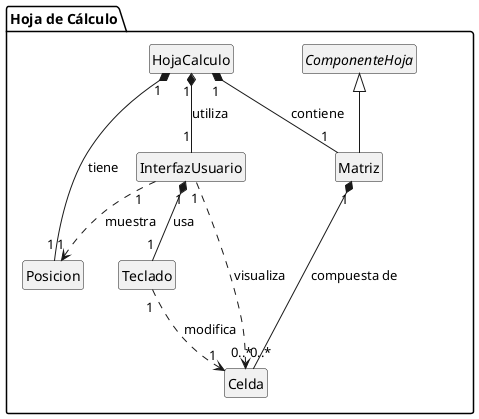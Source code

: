 @startuml
hide circles
hide empty members

package "Hoja de Cálculo" {
    abstract class ComponenteHoja
    class Matriz
    class Celda
    class Posicion
    class InterfazUsuario
    class Teclado
    class HojaCalculo

    ComponenteHoja <|-- Matriz
    HojaCalculo "1" *-- "1" Matriz : contiene
    HojaCalculo "1" *-- "1" Posicion : tiene
    HojaCalculo "1" *-- "1" InterfazUsuario : utiliza
    Matriz "1" *-- "0..*" Celda : compuesta de
    InterfazUsuario "1" *-- "1" Teclado : usa
    InterfazUsuario "1" ..> "0..*" Celda : visualiza
    InterfazUsuario "1" ..> "1" Posicion : muestra
    Teclado "1" ..> "1" Celda : modifica
}
@enduml